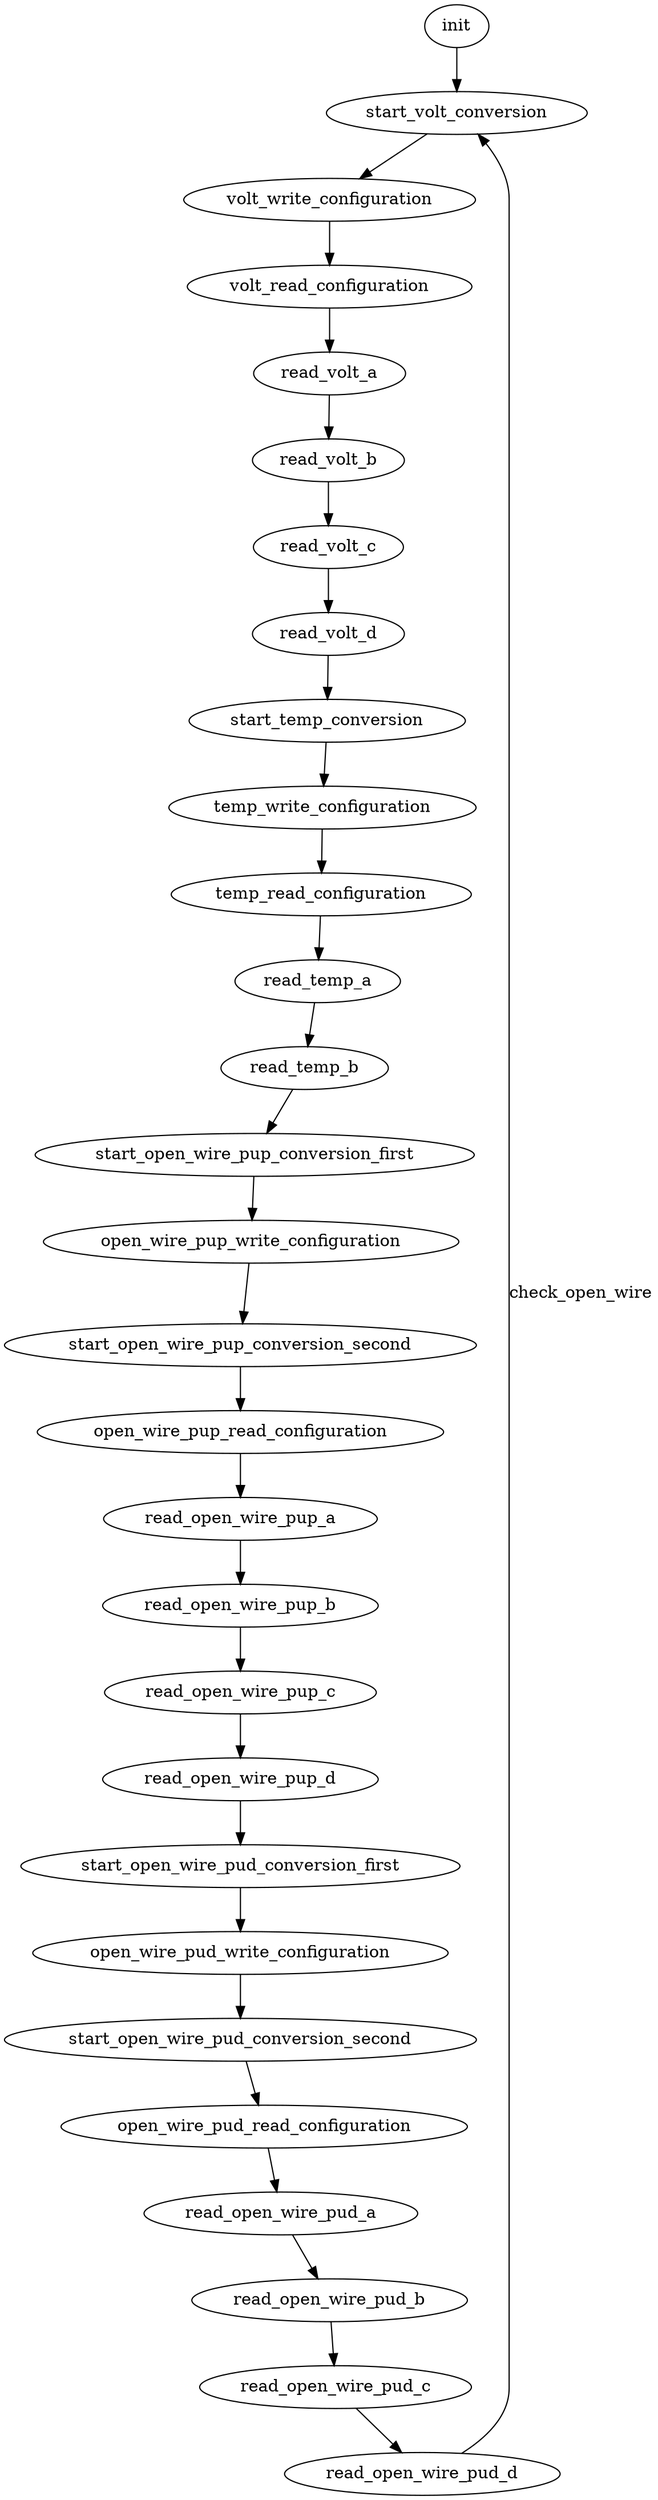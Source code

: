 digraph "fsm" {
    bgcolor="white"
    layout="dot"
    center=true
    concentrate=false
    // splines="ortho"
 

    /* Initialization */
    init -> start_volt_conversion

    /* Read voltages */
    start_volt_conversion -> volt_write_configuration
    volt_write_configuration -> volt_read_configuration
    volt_read_configuration -> read_volt_a
    // volt_read_configuration -> poll_volt_status
    // poll_volt_status -> start_temp_conversion [label="volt_conversion_error"]
    // poll_volt_status -> read_volt_a
    read_volt_a -> read_volt_b
    read_volt_b -> read_volt_c
    read_volt_c -> read_volt_d
    read_volt_d -> start_temp_conversion

    /* Read temperatures */
    start_temp_conversion -> temp_write_configuration
    temp_write_configuration -> temp_read_configuration
    temp_read_configuration -> read_temp_a
    // temp_read_configuration -> poll_temp_status
    // poll_temp_status -> start_open_wire_pup_conversion_first [label="temp_conversion_error"]
    // poll_temp_status -> read_temp_a
    read_temp_a -> read_temp_b
    read_temp_b -> start_open_wire_pup_conversion_first

    /* Open wire */
    start_open_wire_pup_conversion_first -> open_wire_pup_write_configuration
    open_wire_pup_write_configuration -> start_open_wire_pup_conversion_second
    // open_wire_pup_write_configuration -> poll_open_wire_pup_status_first
    // poll_open_wire_pup_status_first -> start_volt_conversion [label="open_wire_conversion_error"]
    // poll_open_wire_pup_status_first -> start_open_wire_pup_conversion_second
    start_open_wire_pup_conversion_second -> open_wire_pup_read_configuration
    open_wire_pup_read_configuration -> read_open_wire_pup_a
    // open_wire_pup_read_configuration -> poll_open_wire_pup_status_second
    // poll_open_wire_pup_status_second -> start_volt_conversion [label="open_wire_conversion_error"]
    // poll_open_wire_pup_status_second -> read_open_wire_pup_a
    read_open_wire_pup_a -> read_open_wire_pup_b
    read_open_wire_pup_b -> read_open_wire_pup_c
    read_open_wire_pup_c -> read_open_wire_pup_d
    read_open_wire_pup_d -> start_open_wire_pud_conversion_first

    start_open_wire_pud_conversion_first -> open_wire_pud_write_configuration
    open_wire_pud_write_configuration -> start_open_wire_pud_conversion_second
    // open_wire_pud_write_configuration -> poll_open_wire_pud_status_first
    // poll_open_wire_pud_status_first -> start_volt_conversion [label="open_wire_conversion_error"]
    // poll_open_wire_pud_status_first -> start_open_wire_pud_conversion_second
    start_open_wire_pud_conversion_second -> open_wire_pud_read_configuration
    open_wire_pud_read_configuration -> read_open_wire_pud_a
    // open_wire_pud_read_configuration -> poll_open_wire_pud_status_second
    // poll_open_wire_pud_status_second -> start_volt_conversion [label="open_wire_conversion_error"]
    // poll_open_wire_pud_status_second -> read_open_wire_pud_a
    read_open_wire_pud_a -> read_open_wire_pud_b
    read_open_wire_pud_b -> read_open_wire_pud_c
    read_open_wire_pud_c -> read_open_wire_pud_d
    read_open_wire_pud_d -> start_volt_conversion [label="check_open_wire"]
}
